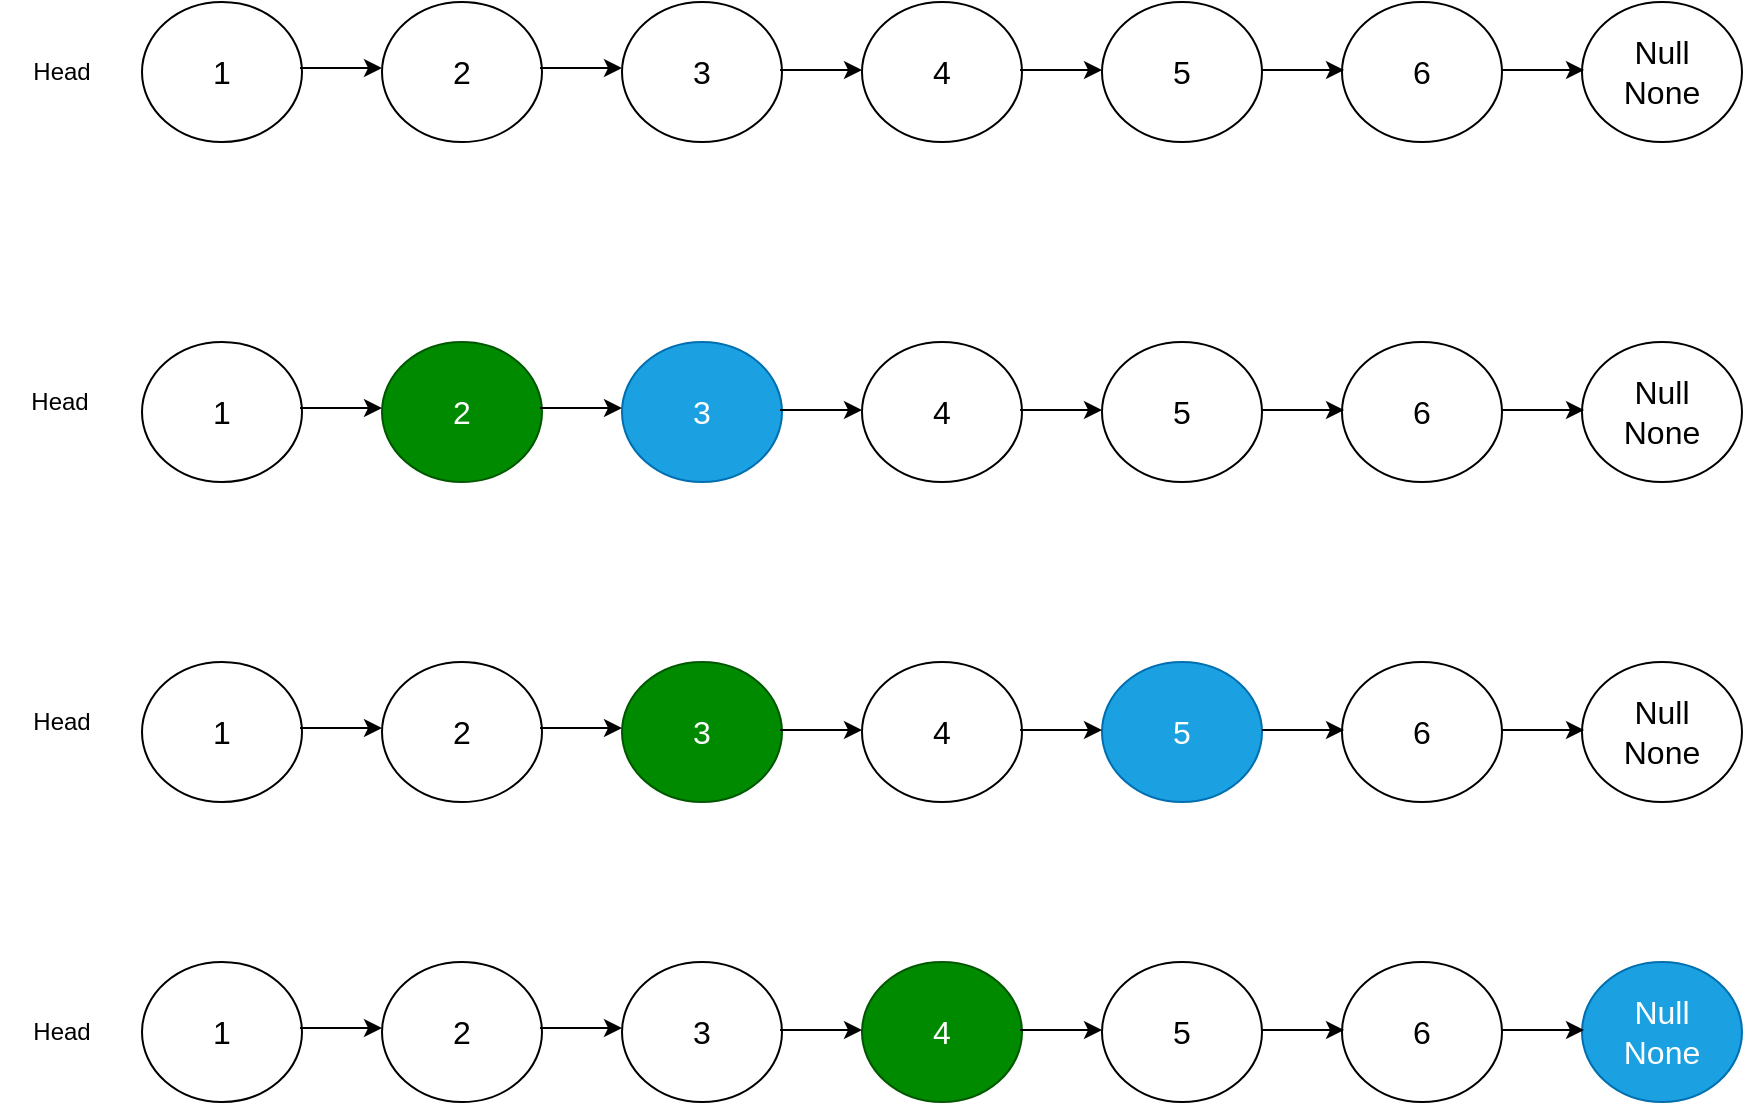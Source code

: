 <mxfile version="21.3.2" type="github">
  <diagram name="第 1 页" id="zf6y3hDgfA-L7C1wenlS">
    <mxGraphModel dx="1134" dy="716" grid="1" gridSize="10" guides="1" tooltips="1" connect="1" arrows="1" fold="1" page="1" pageScale="1" pageWidth="827" pageHeight="1169" math="0" shadow="0">
      <root>
        <mxCell id="0" />
        <mxCell id="1" parent="0" />
        <mxCell id="nCClCoLdNjX5_hGO6nCZ-24" value="" style="group" vertex="1" connectable="0" parent="1">
          <mxGeometry x="120" y="210" width="680" height="70" as="geometry" />
        </mxCell>
        <mxCell id="nCClCoLdNjX5_hGO6nCZ-13" value="&lt;font style=&quot;font-size: 16px;&quot;&gt;1&lt;/font&gt;" style="ellipse;whiteSpace=wrap;html=1;" vertex="1" parent="nCClCoLdNjX5_hGO6nCZ-24">
          <mxGeometry width="80" height="70" as="geometry" />
        </mxCell>
        <mxCell id="nCClCoLdNjX5_hGO6nCZ-14" value="2" style="ellipse;whiteSpace=wrap;html=1;fontSize=16;fillColor=#008a00;fontColor=#ffffff;strokeColor=#005700;" vertex="1" parent="nCClCoLdNjX5_hGO6nCZ-24">
          <mxGeometry x="120" width="80" height="70" as="geometry" />
        </mxCell>
        <mxCell id="nCClCoLdNjX5_hGO6nCZ-15" value="3" style="ellipse;whiteSpace=wrap;html=1;fontSize=16;fillColor=#1ba1e2;fontColor=#ffffff;strokeColor=#006EAF;" vertex="1" parent="nCClCoLdNjX5_hGO6nCZ-24">
          <mxGeometry x="240" width="80" height="70" as="geometry" />
        </mxCell>
        <mxCell id="nCClCoLdNjX5_hGO6nCZ-16" value="4" style="ellipse;whiteSpace=wrap;html=1;fontSize=16;" vertex="1" parent="nCClCoLdNjX5_hGO6nCZ-24">
          <mxGeometry x="360" width="80" height="70" as="geometry" />
        </mxCell>
        <mxCell id="nCClCoLdNjX5_hGO6nCZ-17" value="5" style="ellipse;whiteSpace=wrap;html=1;fontSize=16;" vertex="1" parent="nCClCoLdNjX5_hGO6nCZ-24">
          <mxGeometry x="480" width="80" height="70" as="geometry" />
        </mxCell>
        <mxCell id="nCClCoLdNjX5_hGO6nCZ-18" value="6" style="ellipse;whiteSpace=wrap;html=1;fontSize=16;" vertex="1" parent="nCClCoLdNjX5_hGO6nCZ-24">
          <mxGeometry x="600" width="80" height="70" as="geometry" />
        </mxCell>
        <mxCell id="nCClCoLdNjX5_hGO6nCZ-19" value="" style="endArrow=classic;html=1;rounded=0;" edge="1" parent="nCClCoLdNjX5_hGO6nCZ-24">
          <mxGeometry width="50" height="50" relative="1" as="geometry">
            <mxPoint x="79" y="33" as="sourcePoint" />
            <mxPoint x="120" y="33" as="targetPoint" />
          </mxGeometry>
        </mxCell>
        <mxCell id="nCClCoLdNjX5_hGO6nCZ-20" value="" style="endArrow=classic;html=1;rounded=0;" edge="1" parent="nCClCoLdNjX5_hGO6nCZ-24">
          <mxGeometry width="50" height="50" relative="1" as="geometry">
            <mxPoint x="199" y="33" as="sourcePoint" />
            <mxPoint x="240" y="33" as="targetPoint" />
          </mxGeometry>
        </mxCell>
        <mxCell id="nCClCoLdNjX5_hGO6nCZ-21" value="" style="endArrow=classic;html=1;rounded=0;" edge="1" parent="nCClCoLdNjX5_hGO6nCZ-24">
          <mxGeometry width="50" height="50" relative="1" as="geometry">
            <mxPoint x="319" y="34" as="sourcePoint" />
            <mxPoint x="360" y="34" as="targetPoint" />
          </mxGeometry>
        </mxCell>
        <mxCell id="nCClCoLdNjX5_hGO6nCZ-22" value="" style="endArrow=classic;html=1;rounded=0;" edge="1" parent="nCClCoLdNjX5_hGO6nCZ-24">
          <mxGeometry width="50" height="50" relative="1" as="geometry">
            <mxPoint x="439" y="34" as="sourcePoint" />
            <mxPoint x="480" y="34" as="targetPoint" />
          </mxGeometry>
        </mxCell>
        <mxCell id="nCClCoLdNjX5_hGO6nCZ-23" value="" style="endArrow=classic;html=1;rounded=0;" edge="1" parent="nCClCoLdNjX5_hGO6nCZ-24">
          <mxGeometry width="50" height="50" relative="1" as="geometry">
            <mxPoint x="560" y="34" as="sourcePoint" />
            <mxPoint x="601" y="34" as="targetPoint" />
          </mxGeometry>
        </mxCell>
        <mxCell id="nCClCoLdNjX5_hGO6nCZ-25" value="" style="group" vertex="1" connectable="0" parent="1">
          <mxGeometry x="120" y="370" width="680" height="70" as="geometry" />
        </mxCell>
        <mxCell id="nCClCoLdNjX5_hGO6nCZ-26" value="&lt;font style=&quot;font-size: 16px;&quot;&gt;1&lt;/font&gt;" style="ellipse;whiteSpace=wrap;html=1;" vertex="1" parent="nCClCoLdNjX5_hGO6nCZ-25">
          <mxGeometry width="80" height="70" as="geometry" />
        </mxCell>
        <mxCell id="nCClCoLdNjX5_hGO6nCZ-27" value="2" style="ellipse;whiteSpace=wrap;html=1;fontSize=16;" vertex="1" parent="nCClCoLdNjX5_hGO6nCZ-25">
          <mxGeometry x="120" width="80" height="70" as="geometry" />
        </mxCell>
        <mxCell id="nCClCoLdNjX5_hGO6nCZ-28" value="3" style="ellipse;whiteSpace=wrap;html=1;fontSize=16;fillColor=#008a00;fontColor=#ffffff;strokeColor=#005700;" vertex="1" parent="nCClCoLdNjX5_hGO6nCZ-25">
          <mxGeometry x="240" width="80" height="70" as="geometry" />
        </mxCell>
        <mxCell id="nCClCoLdNjX5_hGO6nCZ-29" value="4" style="ellipse;whiteSpace=wrap;html=1;fontSize=16;" vertex="1" parent="nCClCoLdNjX5_hGO6nCZ-25">
          <mxGeometry x="360" width="80" height="70" as="geometry" />
        </mxCell>
        <mxCell id="nCClCoLdNjX5_hGO6nCZ-30" value="5" style="ellipse;whiteSpace=wrap;html=1;fontSize=16;fillColor=#1ba1e2;fontColor=#ffffff;strokeColor=#006EAF;" vertex="1" parent="nCClCoLdNjX5_hGO6nCZ-25">
          <mxGeometry x="480" width="80" height="70" as="geometry" />
        </mxCell>
        <mxCell id="nCClCoLdNjX5_hGO6nCZ-31" value="6" style="ellipse;whiteSpace=wrap;html=1;fontSize=16;" vertex="1" parent="nCClCoLdNjX5_hGO6nCZ-25">
          <mxGeometry x="600" width="80" height="70" as="geometry" />
        </mxCell>
        <mxCell id="nCClCoLdNjX5_hGO6nCZ-32" value="" style="endArrow=classic;html=1;rounded=0;" edge="1" parent="nCClCoLdNjX5_hGO6nCZ-25">
          <mxGeometry width="50" height="50" relative="1" as="geometry">
            <mxPoint x="79" y="33" as="sourcePoint" />
            <mxPoint x="120" y="33" as="targetPoint" />
          </mxGeometry>
        </mxCell>
        <mxCell id="nCClCoLdNjX5_hGO6nCZ-33" value="" style="endArrow=classic;html=1;rounded=0;" edge="1" parent="nCClCoLdNjX5_hGO6nCZ-25">
          <mxGeometry width="50" height="50" relative="1" as="geometry">
            <mxPoint x="199" y="33" as="sourcePoint" />
            <mxPoint x="240" y="33" as="targetPoint" />
          </mxGeometry>
        </mxCell>
        <mxCell id="nCClCoLdNjX5_hGO6nCZ-34" value="" style="endArrow=classic;html=1;rounded=0;" edge="1" parent="nCClCoLdNjX5_hGO6nCZ-25">
          <mxGeometry width="50" height="50" relative="1" as="geometry">
            <mxPoint x="319" y="34" as="sourcePoint" />
            <mxPoint x="360" y="34" as="targetPoint" />
          </mxGeometry>
        </mxCell>
        <mxCell id="nCClCoLdNjX5_hGO6nCZ-35" value="" style="endArrow=classic;html=1;rounded=0;" edge="1" parent="nCClCoLdNjX5_hGO6nCZ-25">
          <mxGeometry width="50" height="50" relative="1" as="geometry">
            <mxPoint x="439" y="34" as="sourcePoint" />
            <mxPoint x="480" y="34" as="targetPoint" />
          </mxGeometry>
        </mxCell>
        <mxCell id="nCClCoLdNjX5_hGO6nCZ-36" value="" style="endArrow=classic;html=1;rounded=0;" edge="1" parent="nCClCoLdNjX5_hGO6nCZ-25">
          <mxGeometry width="50" height="50" relative="1" as="geometry">
            <mxPoint x="560" y="34" as="sourcePoint" />
            <mxPoint x="601" y="34" as="targetPoint" />
          </mxGeometry>
        </mxCell>
        <mxCell id="nCClCoLdNjX5_hGO6nCZ-37" value="" style="group" vertex="1" connectable="0" parent="1">
          <mxGeometry x="120" y="40" width="680" height="70" as="geometry" />
        </mxCell>
        <mxCell id="nCClCoLdNjX5_hGO6nCZ-1" value="&lt;font style=&quot;font-size: 16px;&quot;&gt;1&lt;/font&gt;" style="ellipse;whiteSpace=wrap;html=1;" vertex="1" parent="nCClCoLdNjX5_hGO6nCZ-37">
          <mxGeometry width="80" height="70" as="geometry" />
        </mxCell>
        <mxCell id="nCClCoLdNjX5_hGO6nCZ-2" value="2" style="ellipse;whiteSpace=wrap;html=1;fontSize=16;" vertex="1" parent="nCClCoLdNjX5_hGO6nCZ-37">
          <mxGeometry x="120" width="80" height="70" as="geometry" />
        </mxCell>
        <mxCell id="nCClCoLdNjX5_hGO6nCZ-3" value="3" style="ellipse;whiteSpace=wrap;html=1;fontSize=16;" vertex="1" parent="nCClCoLdNjX5_hGO6nCZ-37">
          <mxGeometry x="240" width="80" height="70" as="geometry" />
        </mxCell>
        <mxCell id="nCClCoLdNjX5_hGO6nCZ-4" value="4" style="ellipse;whiteSpace=wrap;html=1;fontSize=16;" vertex="1" parent="nCClCoLdNjX5_hGO6nCZ-37">
          <mxGeometry x="360" width="80" height="70" as="geometry" />
        </mxCell>
        <mxCell id="nCClCoLdNjX5_hGO6nCZ-5" value="5" style="ellipse;whiteSpace=wrap;html=1;fontSize=16;" vertex="1" parent="nCClCoLdNjX5_hGO6nCZ-37">
          <mxGeometry x="480" width="80" height="70" as="geometry" />
        </mxCell>
        <mxCell id="nCClCoLdNjX5_hGO6nCZ-6" value="6" style="ellipse;whiteSpace=wrap;html=1;fontSize=16;" vertex="1" parent="nCClCoLdNjX5_hGO6nCZ-37">
          <mxGeometry x="600" width="80" height="70" as="geometry" />
        </mxCell>
        <mxCell id="nCClCoLdNjX5_hGO6nCZ-7" value="" style="endArrow=classic;html=1;rounded=0;" edge="1" parent="nCClCoLdNjX5_hGO6nCZ-37">
          <mxGeometry width="50" height="50" relative="1" as="geometry">
            <mxPoint x="79" y="33" as="sourcePoint" />
            <mxPoint x="120" y="33" as="targetPoint" />
          </mxGeometry>
        </mxCell>
        <mxCell id="nCClCoLdNjX5_hGO6nCZ-8" value="" style="endArrow=classic;html=1;rounded=0;" edge="1" parent="nCClCoLdNjX5_hGO6nCZ-37">
          <mxGeometry width="50" height="50" relative="1" as="geometry">
            <mxPoint x="199" y="33" as="sourcePoint" />
            <mxPoint x="240" y="33" as="targetPoint" />
          </mxGeometry>
        </mxCell>
        <mxCell id="nCClCoLdNjX5_hGO6nCZ-9" value="" style="endArrow=classic;html=1;rounded=0;" edge="1" parent="nCClCoLdNjX5_hGO6nCZ-37">
          <mxGeometry width="50" height="50" relative="1" as="geometry">
            <mxPoint x="319" y="34" as="sourcePoint" />
            <mxPoint x="360" y="34" as="targetPoint" />
          </mxGeometry>
        </mxCell>
        <mxCell id="nCClCoLdNjX5_hGO6nCZ-10" value="" style="endArrow=classic;html=1;rounded=0;" edge="1" parent="nCClCoLdNjX5_hGO6nCZ-37">
          <mxGeometry width="50" height="50" relative="1" as="geometry">
            <mxPoint x="439" y="34" as="sourcePoint" />
            <mxPoint x="480" y="34" as="targetPoint" />
          </mxGeometry>
        </mxCell>
        <mxCell id="nCClCoLdNjX5_hGO6nCZ-11" value="" style="endArrow=classic;html=1;rounded=0;" edge="1" parent="nCClCoLdNjX5_hGO6nCZ-37">
          <mxGeometry width="50" height="50" relative="1" as="geometry">
            <mxPoint x="560" y="34" as="sourcePoint" />
            <mxPoint x="601" y="34" as="targetPoint" />
          </mxGeometry>
        </mxCell>
        <mxCell id="nCClCoLdNjX5_hGO6nCZ-38" value="" style="group" vertex="1" connectable="0" parent="1">
          <mxGeometry x="120" y="520" width="680" height="70" as="geometry" />
        </mxCell>
        <mxCell id="nCClCoLdNjX5_hGO6nCZ-39" value="&lt;font style=&quot;font-size: 16px;&quot;&gt;1&lt;/font&gt;" style="ellipse;whiteSpace=wrap;html=1;" vertex="1" parent="nCClCoLdNjX5_hGO6nCZ-38">
          <mxGeometry width="80" height="70" as="geometry" />
        </mxCell>
        <mxCell id="nCClCoLdNjX5_hGO6nCZ-40" value="2" style="ellipse;whiteSpace=wrap;html=1;fontSize=16;" vertex="1" parent="nCClCoLdNjX5_hGO6nCZ-38">
          <mxGeometry x="120" width="80" height="70" as="geometry" />
        </mxCell>
        <mxCell id="nCClCoLdNjX5_hGO6nCZ-41" value="3" style="ellipse;whiteSpace=wrap;html=1;fontSize=16;" vertex="1" parent="nCClCoLdNjX5_hGO6nCZ-38">
          <mxGeometry x="240" width="80" height="70" as="geometry" />
        </mxCell>
        <mxCell id="nCClCoLdNjX5_hGO6nCZ-42" value="4" style="ellipse;whiteSpace=wrap;html=1;fontSize=16;fillColor=#008a00;fontColor=#ffffff;strokeColor=#005700;" vertex="1" parent="nCClCoLdNjX5_hGO6nCZ-38">
          <mxGeometry x="360" width="80" height="70" as="geometry" />
        </mxCell>
        <mxCell id="nCClCoLdNjX5_hGO6nCZ-43" value="5" style="ellipse;whiteSpace=wrap;html=1;fontSize=16;" vertex="1" parent="nCClCoLdNjX5_hGO6nCZ-38">
          <mxGeometry x="480" width="80" height="70" as="geometry" />
        </mxCell>
        <mxCell id="nCClCoLdNjX5_hGO6nCZ-44" value="6" style="ellipse;whiteSpace=wrap;html=1;fontSize=16;" vertex="1" parent="nCClCoLdNjX5_hGO6nCZ-38">
          <mxGeometry x="600" width="80" height="70" as="geometry" />
        </mxCell>
        <mxCell id="nCClCoLdNjX5_hGO6nCZ-45" value="" style="endArrow=classic;html=1;rounded=0;" edge="1" parent="nCClCoLdNjX5_hGO6nCZ-38">
          <mxGeometry width="50" height="50" relative="1" as="geometry">
            <mxPoint x="79" y="33" as="sourcePoint" />
            <mxPoint x="120" y="33" as="targetPoint" />
          </mxGeometry>
        </mxCell>
        <mxCell id="nCClCoLdNjX5_hGO6nCZ-46" value="" style="endArrow=classic;html=1;rounded=0;" edge="1" parent="nCClCoLdNjX5_hGO6nCZ-38">
          <mxGeometry width="50" height="50" relative="1" as="geometry">
            <mxPoint x="199" y="33" as="sourcePoint" />
            <mxPoint x="240" y="33" as="targetPoint" />
          </mxGeometry>
        </mxCell>
        <mxCell id="nCClCoLdNjX5_hGO6nCZ-47" value="" style="endArrow=classic;html=1;rounded=0;" edge="1" parent="nCClCoLdNjX5_hGO6nCZ-38">
          <mxGeometry width="50" height="50" relative="1" as="geometry">
            <mxPoint x="319" y="34" as="sourcePoint" />
            <mxPoint x="360" y="34" as="targetPoint" />
          </mxGeometry>
        </mxCell>
        <mxCell id="nCClCoLdNjX5_hGO6nCZ-48" value="" style="endArrow=classic;html=1;rounded=0;" edge="1" parent="nCClCoLdNjX5_hGO6nCZ-38">
          <mxGeometry width="50" height="50" relative="1" as="geometry">
            <mxPoint x="439" y="34" as="sourcePoint" />
            <mxPoint x="480" y="34" as="targetPoint" />
          </mxGeometry>
        </mxCell>
        <mxCell id="nCClCoLdNjX5_hGO6nCZ-49" value="" style="endArrow=classic;html=1;rounded=0;" edge="1" parent="nCClCoLdNjX5_hGO6nCZ-38">
          <mxGeometry width="50" height="50" relative="1" as="geometry">
            <mxPoint x="560" y="34" as="sourcePoint" />
            <mxPoint x="601" y="34" as="targetPoint" />
          </mxGeometry>
        </mxCell>
        <mxCell id="nCClCoLdNjX5_hGO6nCZ-50" value="Head" style="text;html=1;strokeColor=none;fillColor=none;align=center;verticalAlign=middle;whiteSpace=wrap;rounded=0;" vertex="1" parent="1">
          <mxGeometry x="50" y="60" width="60" height="30" as="geometry" />
        </mxCell>
        <mxCell id="nCClCoLdNjX5_hGO6nCZ-53" value="Head" style="text;html=1;strokeColor=none;fillColor=none;align=center;verticalAlign=middle;whiteSpace=wrap;rounded=0;" vertex="1" parent="1">
          <mxGeometry x="49" y="225" width="60" height="30" as="geometry" />
        </mxCell>
        <mxCell id="nCClCoLdNjX5_hGO6nCZ-54" value="Head" style="text;html=1;strokeColor=none;fillColor=none;align=center;verticalAlign=middle;whiteSpace=wrap;rounded=0;" vertex="1" parent="1">
          <mxGeometry x="50" y="385" width="60" height="30" as="geometry" />
        </mxCell>
        <mxCell id="nCClCoLdNjX5_hGO6nCZ-55" value="Head" style="text;html=1;strokeColor=none;fillColor=none;align=center;verticalAlign=middle;whiteSpace=wrap;rounded=0;" vertex="1" parent="1">
          <mxGeometry x="50" y="540" width="60" height="30" as="geometry" />
        </mxCell>
        <mxCell id="nCClCoLdNjX5_hGO6nCZ-56" value="Null&lt;br&gt;None" style="ellipse;whiteSpace=wrap;html=1;fontSize=16;fillColor=#1ba1e2;fontColor=#ffffff;strokeColor=#006EAF;" vertex="1" parent="1">
          <mxGeometry x="840" y="520" width="80" height="70" as="geometry" />
        </mxCell>
        <mxCell id="nCClCoLdNjX5_hGO6nCZ-57" value="" style="endArrow=classic;html=1;rounded=0;" edge="1" parent="1">
          <mxGeometry width="50" height="50" relative="1" as="geometry">
            <mxPoint x="800" y="554" as="sourcePoint" />
            <mxPoint x="841" y="554" as="targetPoint" />
          </mxGeometry>
        </mxCell>
        <mxCell id="nCClCoLdNjX5_hGO6nCZ-58" value="Null&lt;br&gt;None" style="ellipse;whiteSpace=wrap;html=1;fontSize=16;" vertex="1" parent="1">
          <mxGeometry x="840" y="370" width="80" height="70" as="geometry" />
        </mxCell>
        <mxCell id="nCClCoLdNjX5_hGO6nCZ-59" value="" style="endArrow=classic;html=1;rounded=0;" edge="1" parent="1">
          <mxGeometry width="50" height="50" relative="1" as="geometry">
            <mxPoint x="800" y="404" as="sourcePoint" />
            <mxPoint x="841" y="404" as="targetPoint" />
          </mxGeometry>
        </mxCell>
        <mxCell id="nCClCoLdNjX5_hGO6nCZ-60" value="Null&lt;br&gt;None" style="ellipse;whiteSpace=wrap;html=1;fontSize=16;" vertex="1" parent="1">
          <mxGeometry x="840" y="210" width="80" height="70" as="geometry" />
        </mxCell>
        <mxCell id="nCClCoLdNjX5_hGO6nCZ-61" value="" style="endArrow=classic;html=1;rounded=0;" edge="1" parent="1">
          <mxGeometry width="50" height="50" relative="1" as="geometry">
            <mxPoint x="800" y="244" as="sourcePoint" />
            <mxPoint x="841" y="244" as="targetPoint" />
          </mxGeometry>
        </mxCell>
        <mxCell id="nCClCoLdNjX5_hGO6nCZ-64" value="Null&lt;br&gt;None" style="ellipse;whiteSpace=wrap;html=1;fontSize=16;" vertex="1" parent="1">
          <mxGeometry x="840" y="40" width="80" height="70" as="geometry" />
        </mxCell>
        <mxCell id="nCClCoLdNjX5_hGO6nCZ-65" value="" style="endArrow=classic;html=1;rounded=0;" edge="1" parent="1">
          <mxGeometry width="50" height="50" relative="1" as="geometry">
            <mxPoint x="800" y="74" as="sourcePoint" />
            <mxPoint x="841" y="74" as="targetPoint" />
          </mxGeometry>
        </mxCell>
      </root>
    </mxGraphModel>
  </diagram>
</mxfile>
